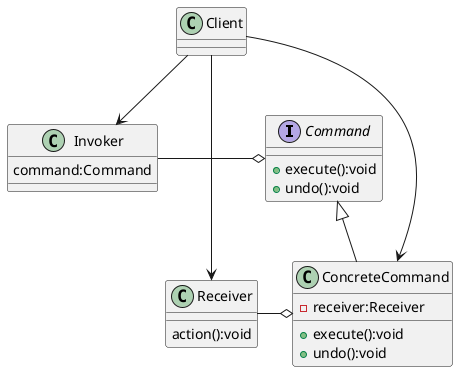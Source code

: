 @startuml
'https://plantuml.com/class-diagram

interface Command{
    +execute():void
    +undo():void
}

class ConcreteCommand{
    -receiver:Receiver
    +execute():void
    +undo():void
}

class Receiver {
    action():void
}

class Invoker{
    command:Command
}
'由此可见，command完成了 :1.关联 invoker和receiver 2.解耦 invoker和receiver
Invoker -o Command

Command <|-- ConcreteCommand
Receiver -o ConcreteCommand

class Client{}
Client --> ConcreteCommand
Client --> Invoker
Client --> Receiver

'Invoker:调用者角色
'Command:命令角色，需要执行的所有命令都在这里，可以是接口/抽象类
'Receiver：接受者角色，直到如何执行一个请求相关的操作
'ConcreteCommand:将一个接受者对象与一个动作绑定，调用接受者相关操作，实现执行。


@enduml